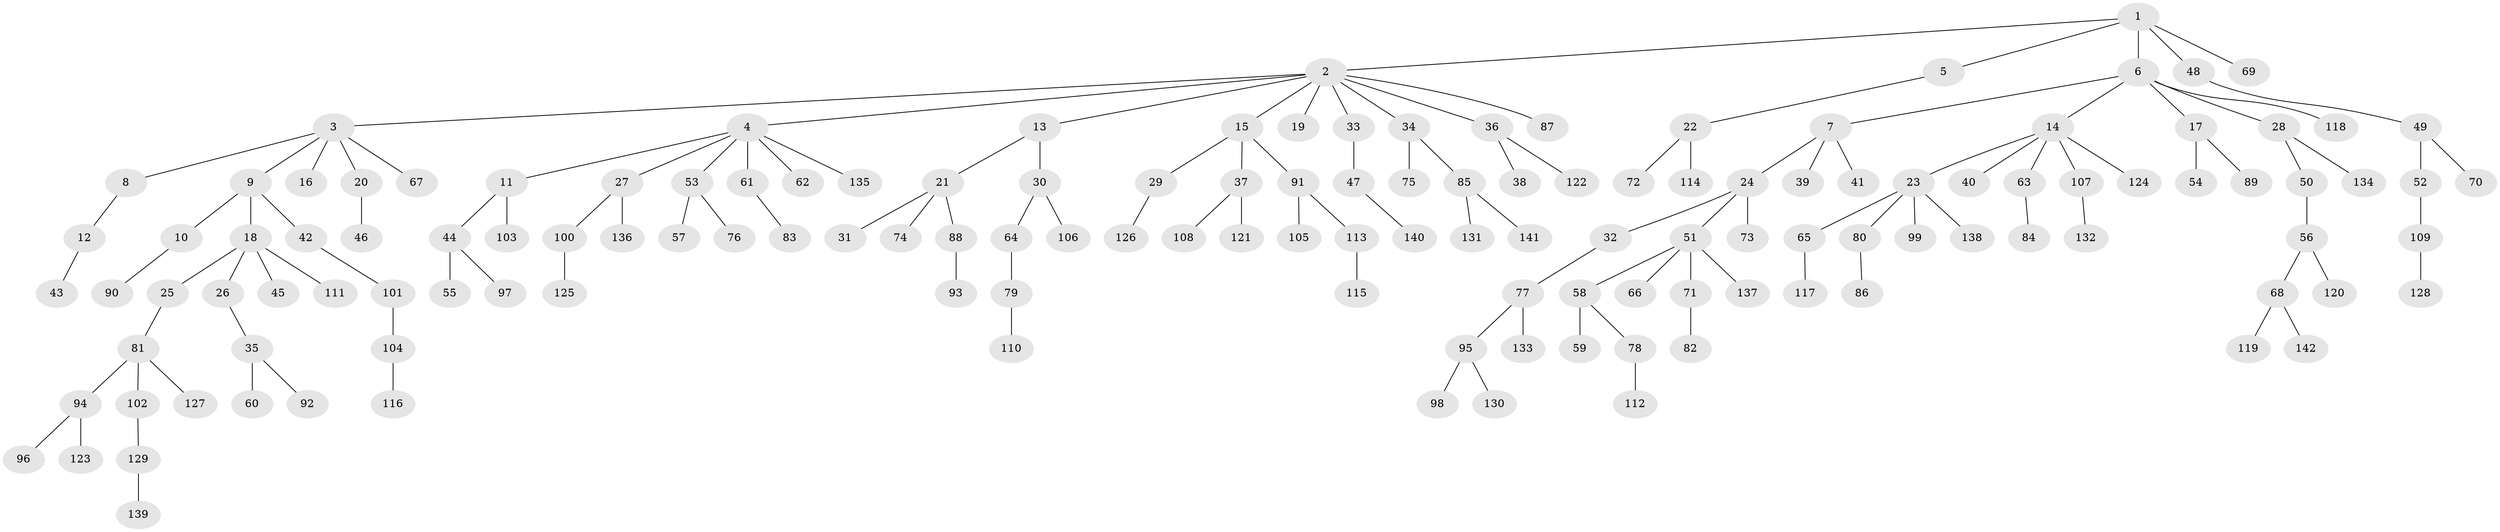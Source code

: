 // Generated by graph-tools (version 1.1) at 2025/50/03/09/25 03:50:18]
// undirected, 142 vertices, 141 edges
graph export_dot {
graph [start="1"]
  node [color=gray90,style=filled];
  1;
  2;
  3;
  4;
  5;
  6;
  7;
  8;
  9;
  10;
  11;
  12;
  13;
  14;
  15;
  16;
  17;
  18;
  19;
  20;
  21;
  22;
  23;
  24;
  25;
  26;
  27;
  28;
  29;
  30;
  31;
  32;
  33;
  34;
  35;
  36;
  37;
  38;
  39;
  40;
  41;
  42;
  43;
  44;
  45;
  46;
  47;
  48;
  49;
  50;
  51;
  52;
  53;
  54;
  55;
  56;
  57;
  58;
  59;
  60;
  61;
  62;
  63;
  64;
  65;
  66;
  67;
  68;
  69;
  70;
  71;
  72;
  73;
  74;
  75;
  76;
  77;
  78;
  79;
  80;
  81;
  82;
  83;
  84;
  85;
  86;
  87;
  88;
  89;
  90;
  91;
  92;
  93;
  94;
  95;
  96;
  97;
  98;
  99;
  100;
  101;
  102;
  103;
  104;
  105;
  106;
  107;
  108;
  109;
  110;
  111;
  112;
  113;
  114;
  115;
  116;
  117;
  118;
  119;
  120;
  121;
  122;
  123;
  124;
  125;
  126;
  127;
  128;
  129;
  130;
  131;
  132;
  133;
  134;
  135;
  136;
  137;
  138;
  139;
  140;
  141;
  142;
  1 -- 2;
  1 -- 5;
  1 -- 6;
  1 -- 48;
  1 -- 69;
  2 -- 3;
  2 -- 4;
  2 -- 13;
  2 -- 15;
  2 -- 19;
  2 -- 33;
  2 -- 34;
  2 -- 36;
  2 -- 87;
  3 -- 8;
  3 -- 9;
  3 -- 16;
  3 -- 20;
  3 -- 67;
  4 -- 11;
  4 -- 27;
  4 -- 53;
  4 -- 61;
  4 -- 62;
  4 -- 135;
  5 -- 22;
  6 -- 7;
  6 -- 14;
  6 -- 17;
  6 -- 28;
  6 -- 118;
  7 -- 24;
  7 -- 39;
  7 -- 41;
  8 -- 12;
  9 -- 10;
  9 -- 18;
  9 -- 42;
  10 -- 90;
  11 -- 44;
  11 -- 103;
  12 -- 43;
  13 -- 21;
  13 -- 30;
  14 -- 23;
  14 -- 40;
  14 -- 63;
  14 -- 107;
  14 -- 124;
  15 -- 29;
  15 -- 37;
  15 -- 91;
  17 -- 54;
  17 -- 89;
  18 -- 25;
  18 -- 26;
  18 -- 45;
  18 -- 111;
  20 -- 46;
  21 -- 31;
  21 -- 74;
  21 -- 88;
  22 -- 72;
  22 -- 114;
  23 -- 65;
  23 -- 80;
  23 -- 99;
  23 -- 138;
  24 -- 32;
  24 -- 51;
  24 -- 73;
  25 -- 81;
  26 -- 35;
  27 -- 100;
  27 -- 136;
  28 -- 50;
  28 -- 134;
  29 -- 126;
  30 -- 64;
  30 -- 106;
  32 -- 77;
  33 -- 47;
  34 -- 75;
  34 -- 85;
  35 -- 60;
  35 -- 92;
  36 -- 38;
  36 -- 122;
  37 -- 108;
  37 -- 121;
  42 -- 101;
  44 -- 55;
  44 -- 97;
  47 -- 140;
  48 -- 49;
  49 -- 52;
  49 -- 70;
  50 -- 56;
  51 -- 58;
  51 -- 66;
  51 -- 71;
  51 -- 137;
  52 -- 109;
  53 -- 57;
  53 -- 76;
  56 -- 68;
  56 -- 120;
  58 -- 59;
  58 -- 78;
  61 -- 83;
  63 -- 84;
  64 -- 79;
  65 -- 117;
  68 -- 119;
  68 -- 142;
  71 -- 82;
  77 -- 95;
  77 -- 133;
  78 -- 112;
  79 -- 110;
  80 -- 86;
  81 -- 94;
  81 -- 102;
  81 -- 127;
  85 -- 131;
  85 -- 141;
  88 -- 93;
  91 -- 105;
  91 -- 113;
  94 -- 96;
  94 -- 123;
  95 -- 98;
  95 -- 130;
  100 -- 125;
  101 -- 104;
  102 -- 129;
  104 -- 116;
  107 -- 132;
  109 -- 128;
  113 -- 115;
  129 -- 139;
}
